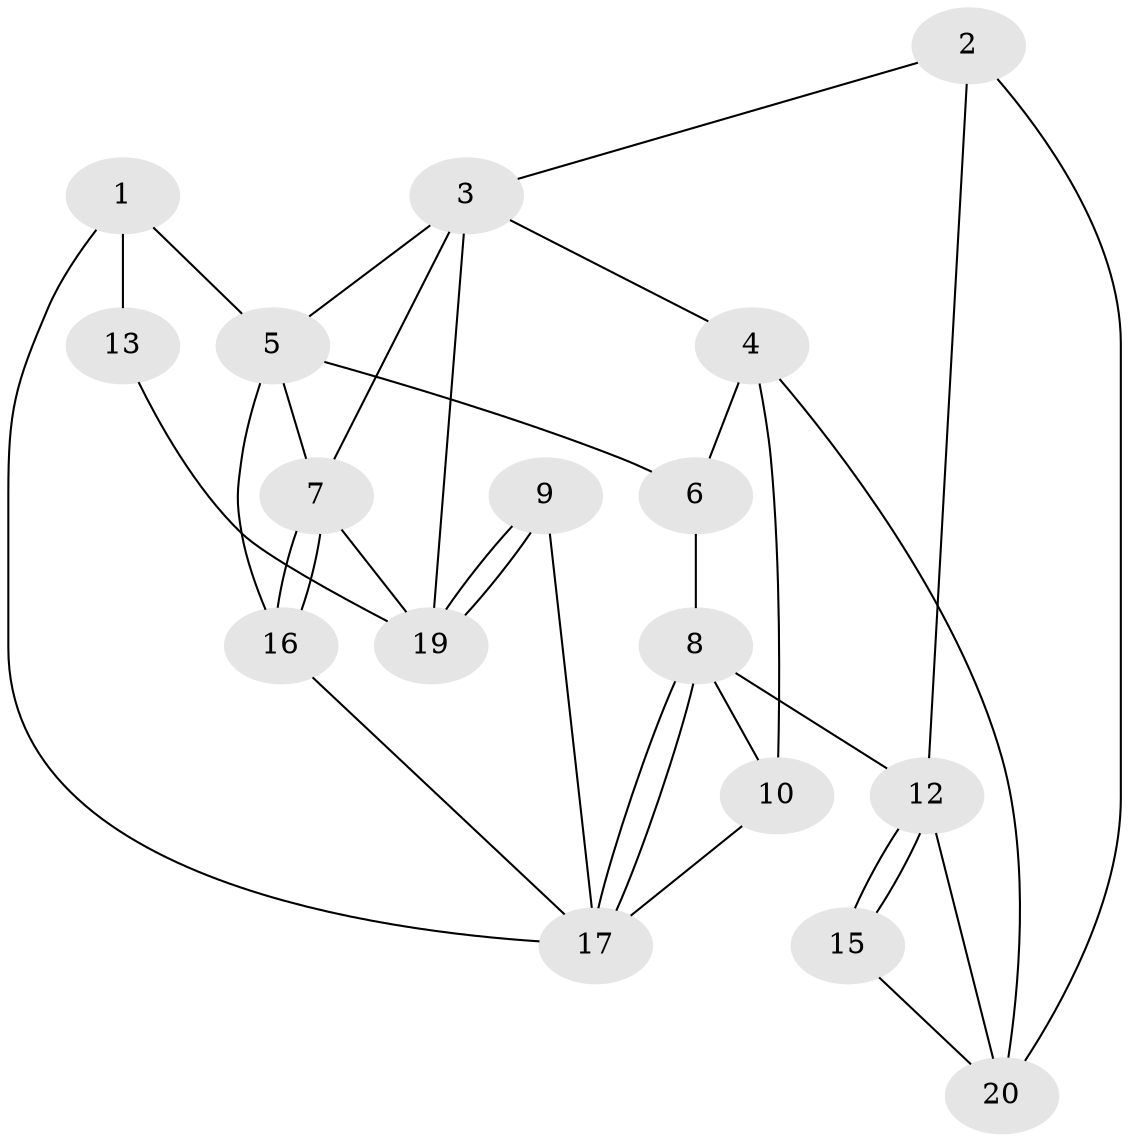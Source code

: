 // Generated by graph-tools (version 1.1) at 2025/46/02/15/25 05:46:28]
// undirected, 17 vertices, 34 edges
graph export_dot {
graph [start="1"]
  node [color=gray90,style=filled];
  1;
  2 [super="+11"];
  3;
  4 [super="+18"];
  5;
  6;
  7;
  8;
  9;
  10;
  12 [super="+18"];
  13 [super="+14"];
  15;
  16;
  17 [super="+14"];
  19;
  20 [super="+11"];
  1 -- 5;
  1 -- 17;
  1 -- 13;
  2 -- 3;
  2 -- 12;
  2 -- 20;
  3 -- 19;
  3 -- 7;
  3 -- 4;
  3 -- 5;
  4 -- 20;
  4 -- 6;
  4 -- 10;
  5 -- 16;
  5 -- 6;
  5 -- 7;
  6 -- 8;
  7 -- 16;
  7 -- 16;
  7 -- 19;
  8 -- 17;
  8 -- 17;
  8 -- 10;
  8 -- 12;
  9 -- 19;
  9 -- 19;
  9 -- 17;
  10 -- 17;
  12 -- 15;
  12 -- 15;
  12 -- 20;
  13 -- 19;
  15 -- 20;
  16 -- 17;
}
